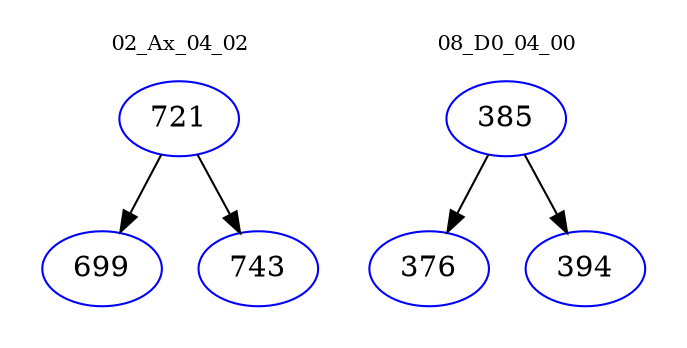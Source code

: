 digraph{
subgraph cluster_0 {
color = white
label = "02_Ax_04_02";
fontsize=10;
T0_721 [label="721", color="blue"]
T0_721 -> T0_699 [color="black"]
T0_699 [label="699", color="blue"]
T0_721 -> T0_743 [color="black"]
T0_743 [label="743", color="blue"]
}
subgraph cluster_1 {
color = white
label = "08_D0_04_00";
fontsize=10;
T1_385 [label="385", color="blue"]
T1_385 -> T1_376 [color="black"]
T1_376 [label="376", color="blue"]
T1_385 -> T1_394 [color="black"]
T1_394 [label="394", color="blue"]
}
}
